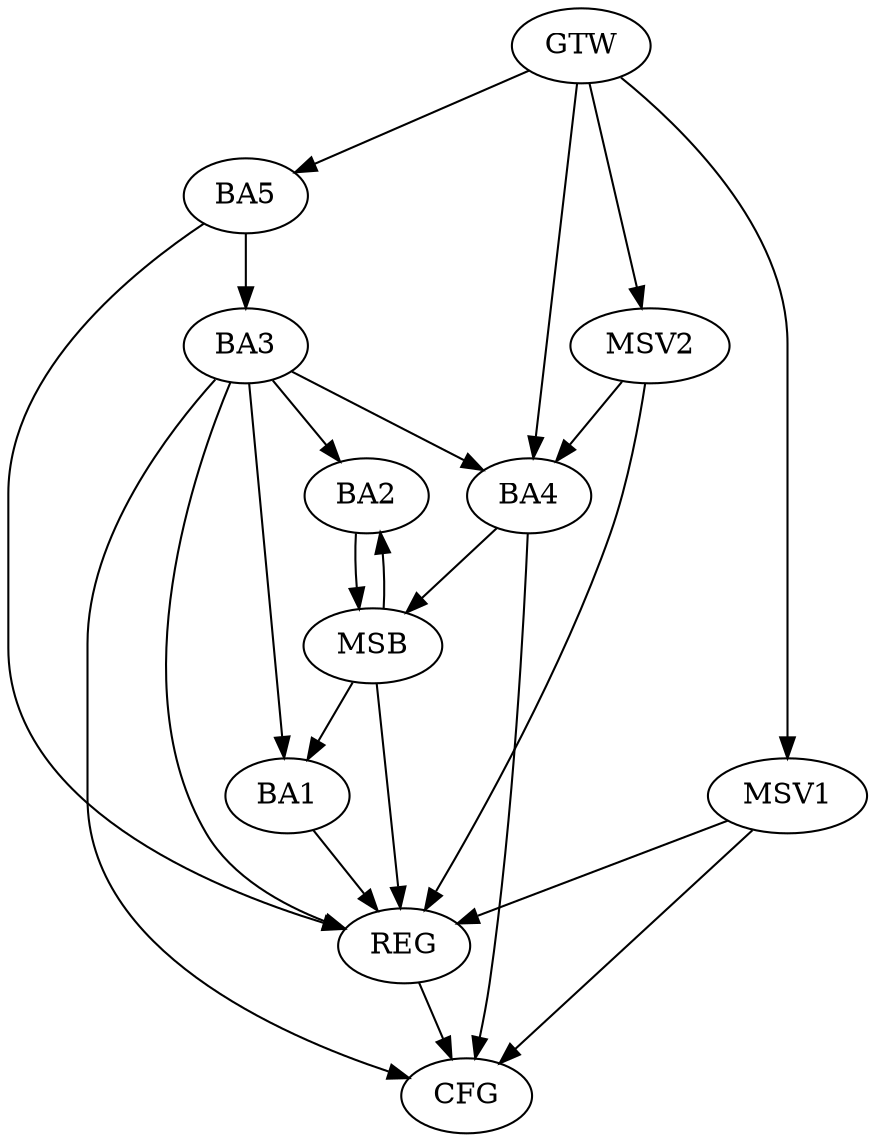 strict digraph G {
  BA1 [ label="BA1" ];
  BA2 [ label="BA2" ];
  BA3 [ label="BA3" ];
  BA4 [ label="BA4" ];
  BA5 [ label="BA5" ];
  GTW [ label="GTW" ];
  REG [ label="REG" ];
  MSB [ label="MSB" ];
  CFG [ label="CFG" ];
  MSV1 [ label="MSV1" ];
  MSV2 [ label="MSV2" ];
  BA3 -> BA2;
  BA5 -> BA3;
  GTW -> BA4;
  GTW -> BA5;
  BA1 -> REG;
  BA3 -> REG;
  BA5 -> REG;
  BA2 -> MSB;
  MSB -> BA1;
  MSB -> REG;
  BA4 -> MSB;
  MSB -> BA2;
  BA4 -> CFG;
  BA3 -> CFG;
  REG -> CFG;
  BA3 -> BA4;
  BA3 -> BA1;
  GTW -> MSV1;
  MSV1 -> REG;
  MSV1 -> CFG;
  MSV2 -> BA4;
  GTW -> MSV2;
  MSV2 -> REG;
}
